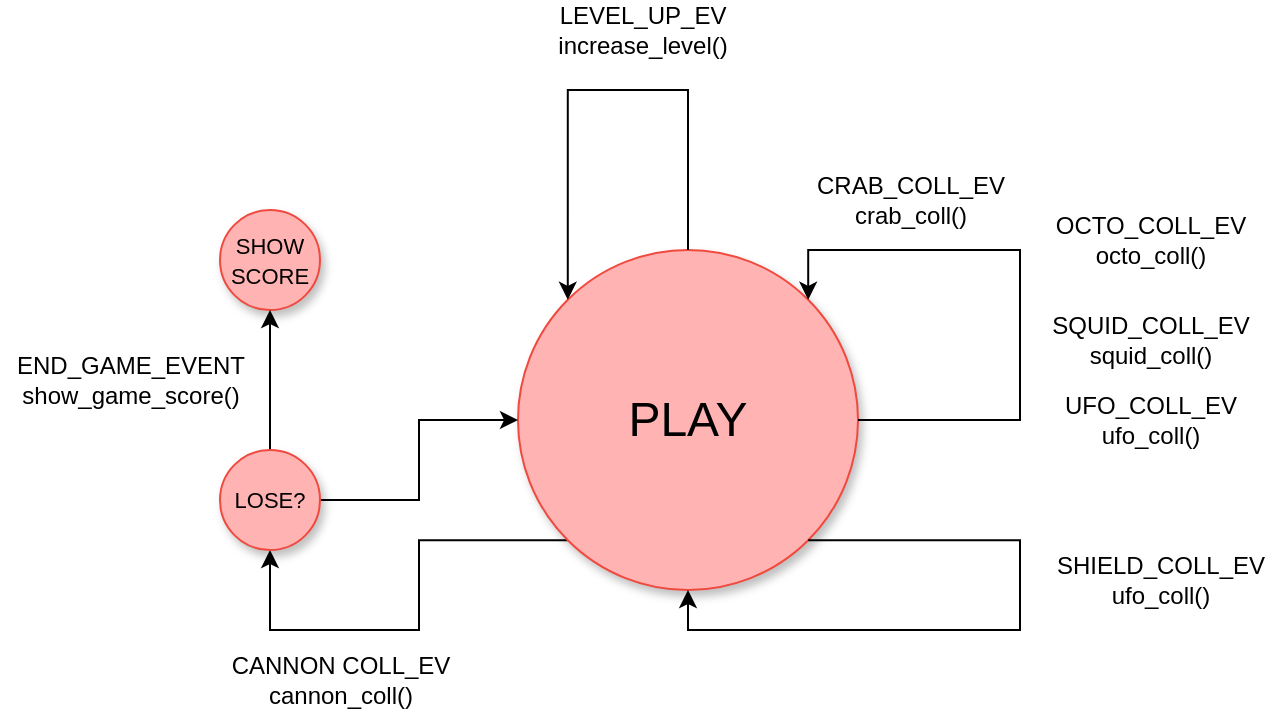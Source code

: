<mxfile version="13.1.3">
    <diagram id="6hGFLwfOUW9BJ-s0fimq" name="Page-1">
        <mxGraphModel dx="885" dy="612" grid="1" gridSize="10" guides="1" tooltips="1" connect="1" arrows="1" fold="1" page="1" pageScale="1" pageWidth="827" pageHeight="1169" math="0" shadow="0">
            <root>
                <mxCell id="0"/>
                <mxCell id="1" parent="0"/>
                <mxCell id="25" style="edgeStyle=orthogonalEdgeStyle;rounded=0;orthogonalLoop=1;jettySize=auto;html=1;exitX=0;exitY=1;exitDx=0;exitDy=0;entryX=0.5;entryY=1;entryDx=0;entryDy=0;" edge="1" parent="1" source="2" target="24">
                    <mxGeometry relative="1" as="geometry"/>
                </mxCell>
                <mxCell id="2" value="&lt;font style=&quot;font-size: 24px&quot;&gt;PLAY&lt;/font&gt;" style="ellipse;whiteSpace=wrap;html=1;aspect=fixed;shadow=1;fillColor=#FFB3B3;strokeColor=#F04A3E;" parent="1" vertex="1">
                    <mxGeometry x="329" y="260" width="170" height="170" as="geometry"/>
                </mxCell>
                <mxCell id="5" style="edgeStyle=orthogonalEdgeStyle;rounded=0;orthogonalLoop=1;jettySize=auto;html=1;exitX=1;exitY=0.5;exitDx=0;exitDy=0;entryX=1;entryY=0;entryDx=0;entryDy=0;" parent="1" source="2" target="2" edge="1">
                    <mxGeometry relative="1" as="geometry">
                        <Array as="points">
                            <mxPoint x="580" y="345"/>
                            <mxPoint x="580" y="260"/>
                            <mxPoint x="474" y="260"/>
                        </Array>
                    </mxGeometry>
                </mxCell>
                <mxCell id="7" value="OCTO_COLL_EV&lt;br&gt;octo_coll()" style="text;html=1;align=center;verticalAlign=middle;resizable=0;points=[];autosize=1;" parent="1" vertex="1">
                    <mxGeometry x="590" y="240" width="110" height="30" as="geometry"/>
                </mxCell>
                <mxCell id="8" value="SQUID_COLL_EV&lt;br&gt;squid_coll()" style="text;html=1;align=center;verticalAlign=middle;resizable=0;points=[];autosize=1;" parent="1" vertex="1">
                    <mxGeometry x="590" y="290" width="110" height="30" as="geometry"/>
                </mxCell>
                <mxCell id="9" value="CRAB_COLL_EV&lt;br&gt;crab_coll()" style="text;html=1;align=center;verticalAlign=middle;resizable=0;points=[];autosize=1;" parent="1" vertex="1">
                    <mxGeometry x="470" y="220" width="110" height="30" as="geometry"/>
                </mxCell>
                <mxCell id="10" value="UFO_COLL_EV&lt;br&gt;ufo_coll()" style="text;html=1;align=center;verticalAlign=middle;resizable=0;points=[];autosize=1;" parent="1" vertex="1">
                    <mxGeometry x="595" y="330" width="100" height="30" as="geometry"/>
                </mxCell>
                <mxCell id="11" style="edgeStyle=orthogonalEdgeStyle;rounded=0;orthogonalLoop=1;jettySize=auto;html=1;exitX=1;exitY=1;exitDx=0;exitDy=0;entryX=0.5;entryY=1;entryDx=0;entryDy=0;" parent="1" source="2" target="2" edge="1">
                    <mxGeometry relative="1" as="geometry">
                        <Array as="points">
                            <mxPoint x="580" y="405"/>
                            <mxPoint x="580" y="450"/>
                            <mxPoint x="414" y="450"/>
                        </Array>
                    </mxGeometry>
                </mxCell>
                <mxCell id="12" value="SHIELD_COLL_EV&lt;br&gt;ufo_coll()" style="text;html=1;align=center;verticalAlign=middle;resizable=0;points=[];autosize=1;" parent="1" vertex="1">
                    <mxGeometry x="590" y="410" width="120" height="30" as="geometry"/>
                </mxCell>
                <mxCell id="16" style="edgeStyle=orthogonalEdgeStyle;rounded=0;orthogonalLoop=1;jettySize=auto;html=1;exitX=0.5;exitY=0;exitDx=0;exitDy=0;entryX=0;entryY=0;entryDx=0;entryDy=0;" parent="1" source="2" target="2" edge="1">
                    <mxGeometry relative="1" as="geometry">
                        <Array as="points">
                            <mxPoint x="414" y="180"/>
                            <mxPoint x="354" y="180"/>
                        </Array>
                    </mxGeometry>
                </mxCell>
                <mxCell id="17" value="LEVEL_UP_EV&lt;br&gt;increase_level()&lt;br&gt;" style="text;html=1;align=center;verticalAlign=middle;resizable=0;points=[];autosize=1;" parent="1" vertex="1">
                    <mxGeometry x="341" y="135" width="100" height="30" as="geometry"/>
                </mxCell>
                <mxCell id="21" value="CANNON COLL_EV&lt;br&gt;cannon_coll()" style="text;html=1;align=center;verticalAlign=middle;resizable=0;points=[];autosize=1;" vertex="1" parent="1">
                    <mxGeometry x="180" y="460" width="120" height="30" as="geometry"/>
                </mxCell>
                <mxCell id="23" value="&lt;font style=&quot;font-size: 11px&quot;&gt;SHOW SCORE&lt;/font&gt;" style="ellipse;whiteSpace=wrap;html=1;aspect=fixed;shadow=1;fillColor=#FFB3B3;strokeColor=#F04A3E;" vertex="1" parent="1">
                    <mxGeometry x="180" y="240" width="50" height="50" as="geometry"/>
                </mxCell>
                <mxCell id="26" style="edgeStyle=orthogonalEdgeStyle;rounded=0;orthogonalLoop=1;jettySize=auto;html=1;exitX=0.5;exitY=0;exitDx=0;exitDy=0;entryX=0.5;entryY=1;entryDx=0;entryDy=0;" edge="1" parent="1" source="24" target="23">
                    <mxGeometry relative="1" as="geometry"/>
                </mxCell>
                <mxCell id="31" style="edgeStyle=orthogonalEdgeStyle;rounded=0;orthogonalLoop=1;jettySize=auto;html=1;exitX=1;exitY=0.5;exitDx=0;exitDy=0;entryX=0;entryY=0.5;entryDx=0;entryDy=0;" edge="1" parent="1" source="24" target="2">
                    <mxGeometry relative="1" as="geometry"/>
                </mxCell>
                <mxCell id="24" value="&lt;font style=&quot;font-size: 11px&quot;&gt;LOSE?&lt;/font&gt;" style="ellipse;whiteSpace=wrap;html=1;aspect=fixed;shadow=1;fillColor=#FFB3B3;strokeColor=#F04A3E;" vertex="1" parent="1">
                    <mxGeometry x="180" y="360" width="50" height="50" as="geometry"/>
                </mxCell>
                <mxCell id="28" value="END_GAME_EVENT&lt;br&gt;show_game_score()" style="text;html=1;align=center;verticalAlign=middle;resizable=0;points=[];autosize=1;" vertex="1" parent="1">
                    <mxGeometry x="70" y="310" width="130" height="30" as="geometry"/>
                </mxCell>
            </root>
        </mxGraphModel>
    </diagram>
</mxfile>